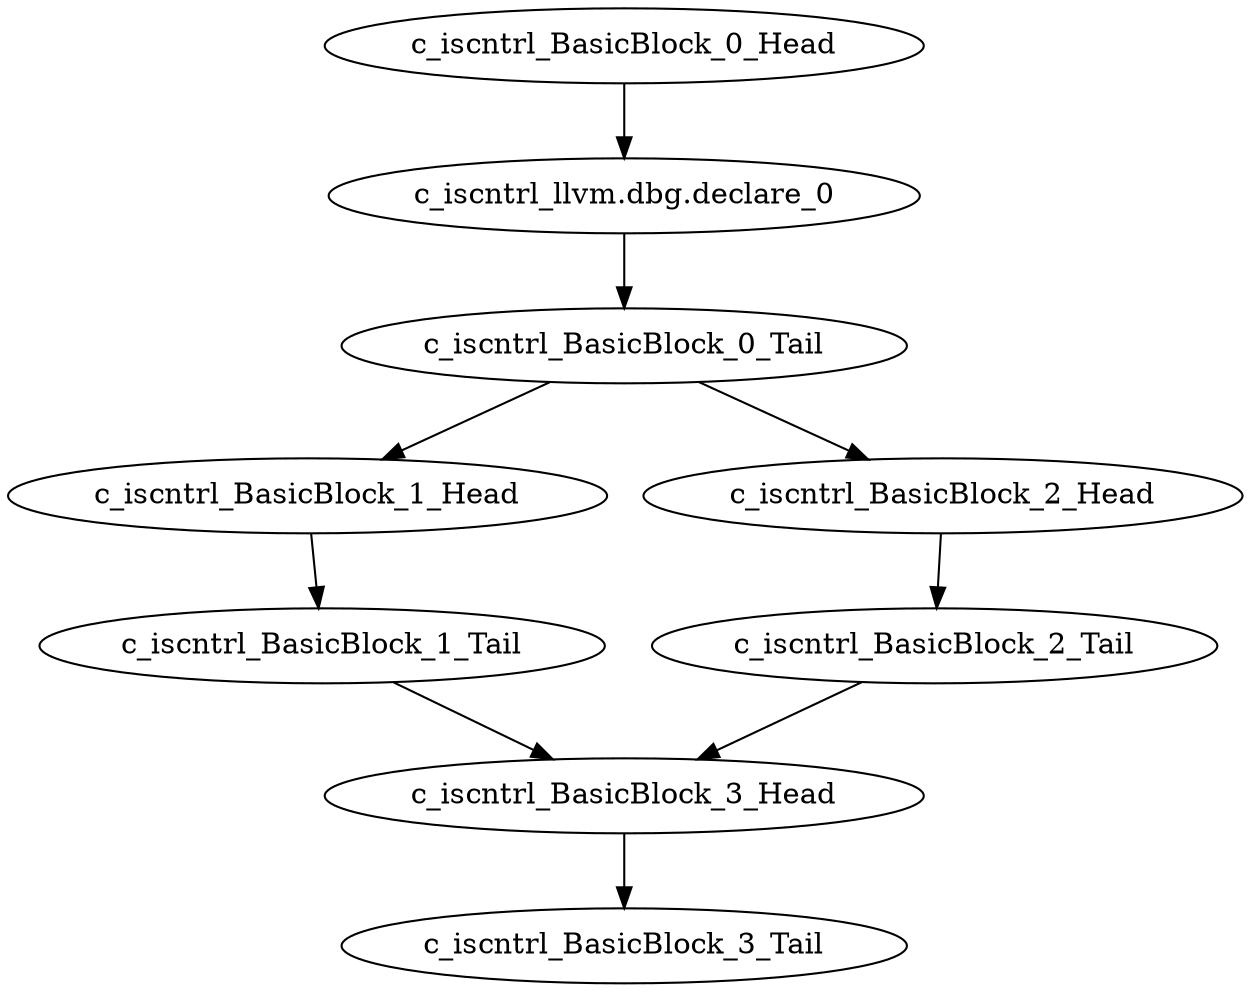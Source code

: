 digraph G {
    "c_iscntrl_BasicBlock_2_Tail" -> "c_iscntrl_BasicBlock_3_Head"
    "c_iscntrl_BasicBlock_0_Tail" -> "c_iscntrl_BasicBlock_1_Head"
    "c_iscntrl_BasicBlock_0_Tail" -> "c_iscntrl_BasicBlock_2_Head"
    "c_iscntrl_BasicBlock_3_Head" -> "c_iscntrl_BasicBlock_3_Tail"
    "c_iscntrl_llvm.dbg.declare_0" -> "c_iscntrl_BasicBlock_0_Tail"
    "c_iscntrl_BasicBlock_0_Head" -> "c_iscntrl_llvm.dbg.declare_0"
    "c_iscntrl_BasicBlock_1_Head" -> "c_iscntrl_BasicBlock_1_Tail"
    "c_iscntrl_BasicBlock_2_Head" -> "c_iscntrl_BasicBlock_2_Tail"
    "c_iscntrl_BasicBlock_1_Tail" -> "c_iscntrl_BasicBlock_3_Head"
}
